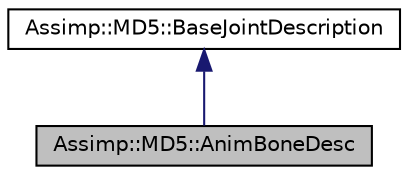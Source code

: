 digraph "Assimp::MD5::AnimBoneDesc"
{
  edge [fontname="Helvetica",fontsize="10",labelfontname="Helvetica",labelfontsize="10"];
  node [fontname="Helvetica",fontsize="10",shape=record];
  Node1 [label="Assimp::MD5::AnimBoneDesc",height=0.2,width=0.4,color="black", fillcolor="grey75", style="filled", fontcolor="black"];
  Node2 -> Node1 [dir="back",color="midnightblue",fontsize="10",style="solid",fontname="Helvetica"];
  Node2 [label="Assimp::MD5::BaseJointDescription",height=0.2,width=0.4,color="black", fillcolor="white", style="filled",URL="$struct_assimp_1_1_m_d5_1_1_base_joint_description.html"];
}
